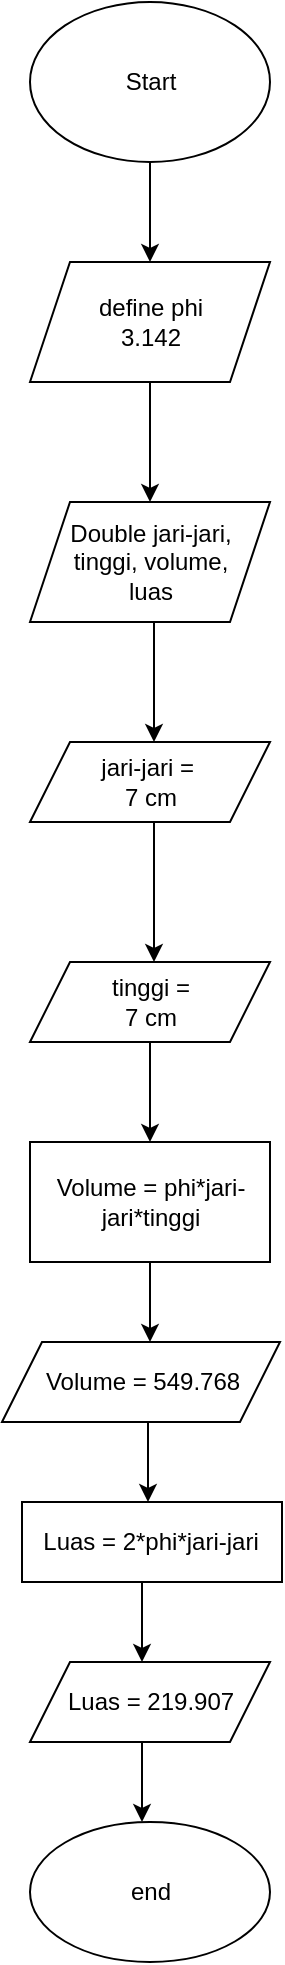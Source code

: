 <mxfile version="20.3.3" type="google"><diagram id="zlgTydqihi1jLerc9tms" name="Halaman-1"><mxGraphModel grid="1" page="1" gridSize="10" guides="1" tooltips="1" connect="1" arrows="1" fold="1" pageScale="1" pageWidth="827" pageHeight="1169" math="0" shadow="0"><root><mxCell id="0"/><mxCell id="1" parent="0"/><mxCell id="t0zCFXykJhL5hommpPvD-1" value="" style="ellipse;whiteSpace=wrap;html=1;" vertex="1" parent="1"><mxGeometry x="354" y="50" width="120" height="80" as="geometry"/></mxCell><mxCell id="t0zCFXykJhL5hommpPvD-2" value="Start" style="text;html=1;resizable=0;autosize=1;align=center;verticalAlign=middle;points=[];fillColor=none;strokeColor=none;rounded=0;" vertex="1" parent="1"><mxGeometry x="389" y="75" width="50" height="30" as="geometry"/></mxCell><mxCell id="t0zCFXykJhL5hommpPvD-3" value="" style="endArrow=classic;html=1;rounded=0;" edge="1" parent="1"><mxGeometry width="50" height="50" relative="1" as="geometry"><mxPoint x="414" y="130" as="sourcePoint"/><mxPoint x="414" y="180" as="targetPoint"/><Array as="points"><mxPoint x="414" y="130"/></Array></mxGeometry></mxCell><mxCell id="t0zCFXykJhL5hommpPvD-4" value="" style="shape=parallelogram;perimeter=parallelogramPerimeter;whiteSpace=wrap;html=1;fixedSize=1;" vertex="1" parent="1"><mxGeometry x="354" y="180" width="120" height="60" as="geometry"/></mxCell><mxCell id="t0zCFXykJhL5hommpPvD-5" value="define phi&lt;br&gt;3.142" style="text;html=1;resizable=0;autosize=1;align=center;verticalAlign=middle;points=[];fillColor=none;strokeColor=none;rounded=0;" vertex="1" parent="1"><mxGeometry x="369" y="190" width="90" height="40" as="geometry"/></mxCell><mxCell id="t0zCFXykJhL5hommpPvD-6" value="" style="endArrow=classic;html=1;rounded=0;" edge="1" parent="1"><mxGeometry width="50" height="50" relative="1" as="geometry"><mxPoint x="414" y="240" as="sourcePoint"/><mxPoint x="414" y="300" as="targetPoint"/><Array as="points"><mxPoint x="414" y="240"/></Array></mxGeometry></mxCell><mxCell id="t0zCFXykJhL5hommpPvD-7" value="" style="shape=parallelogram;perimeter=parallelogramPerimeter;whiteSpace=wrap;html=1;fixedSize=1;" vertex="1" parent="1"><mxGeometry x="354" y="300" width="120" height="60" as="geometry"/></mxCell><mxCell id="t0zCFXykJhL5hommpPvD-8" value="Double jari-jari,&lt;br&gt;tinggi, volume,&lt;br&gt;luas" style="text;html=1;resizable=0;autosize=1;align=center;verticalAlign=middle;points=[];fillColor=none;strokeColor=none;rounded=0;" vertex="1" parent="1"><mxGeometry x="364" y="300" width="100" height="60" as="geometry"/></mxCell><mxCell id="t0zCFXykJhL5hommpPvD-9" value="" style="endArrow=classic;html=1;rounded=0;exitX=0.52;exitY=1;exitDx=0;exitDy=0;exitPerimeter=0;" edge="1" parent="1" source="t0zCFXykJhL5hommpPvD-8"><mxGeometry width="50" height="50" relative="1" as="geometry"><mxPoint x="390" y="380" as="sourcePoint"/><mxPoint x="416" y="420" as="targetPoint"/><Array as="points"><mxPoint x="416" y="380"/><mxPoint x="416" y="400"/></Array></mxGeometry></mxCell><mxCell id="t0zCFXykJhL5hommpPvD-10" value="" style="shape=parallelogram;perimeter=parallelogramPerimeter;whiteSpace=wrap;html=1;fixedSize=1;" vertex="1" parent="1"><mxGeometry x="354" y="420" width="120" height="40" as="geometry"/></mxCell><mxCell id="t0zCFXykJhL5hommpPvD-11" value="jari-jari =&amp;nbsp;&lt;br&gt;7 cm" style="text;html=1;resizable=0;autosize=1;align=center;verticalAlign=middle;points=[];fillColor=none;strokeColor=none;rounded=0;" vertex="1" parent="1"><mxGeometry x="379" y="420" width="70" height="40" as="geometry"/></mxCell><mxCell id="t0zCFXykJhL5hommpPvD-12" value="" style="endArrow=classic;html=1;rounded=0;" edge="1" parent="1"><mxGeometry width="50" height="50" relative="1" as="geometry"><mxPoint x="416" y="460" as="sourcePoint"/><mxPoint x="416" y="530" as="targetPoint"/><Array as="points"><mxPoint x="416" y="490"/></Array></mxGeometry></mxCell><mxCell id="t0zCFXykJhL5hommpPvD-13" value="" style="shape=parallelogram;perimeter=parallelogramPerimeter;whiteSpace=wrap;html=1;fixedSize=1;" vertex="1" parent="1"><mxGeometry x="354" y="530" width="120" height="40" as="geometry"/></mxCell><mxCell id="t0zCFXykJhL5hommpPvD-14" value="tinggi =&lt;br&gt;7 cm" style="text;html=1;resizable=0;autosize=1;align=center;verticalAlign=middle;points=[];fillColor=none;strokeColor=none;rounded=0;" vertex="1" parent="1"><mxGeometry x="384" y="530" width="60" height="40" as="geometry"/></mxCell><mxCell id="t0zCFXykJhL5hommpPvD-15" value="" style="endArrow=classic;html=1;rounded=0;" edge="1" parent="1" source="t0zCFXykJhL5hommpPvD-14"><mxGeometry width="50" height="50" relative="1" as="geometry"><mxPoint x="380" y="610" as="sourcePoint"/><mxPoint x="414" y="620" as="targetPoint"/></mxGeometry></mxCell><mxCell id="t0zCFXykJhL5hommpPvD-16" value="" style="rounded=0;whiteSpace=wrap;html=1;" vertex="1" parent="1"><mxGeometry x="354" y="620" width="120" height="60" as="geometry"/></mxCell><mxCell id="t0zCFXykJhL5hommpPvD-17" value="Volume = phi*jari-&lt;br&gt;jari*tinggi" style="text;html=1;resizable=0;autosize=1;align=center;verticalAlign=middle;points=[];fillColor=none;strokeColor=none;rounded=0;" vertex="1" parent="1"><mxGeometry x="354" y="630" width="120" height="40" as="geometry"/></mxCell><mxCell id="t0zCFXykJhL5hommpPvD-18" value="" style="endArrow=classic;html=1;rounded=0;exitX=0.5;exitY=1;exitDx=0;exitDy=0;" edge="1" parent="1" source="t0zCFXykJhL5hommpPvD-16"><mxGeometry width="50" height="50" relative="1" as="geometry"><mxPoint x="380" y="600" as="sourcePoint"/><mxPoint x="414" y="720" as="targetPoint"/></mxGeometry></mxCell><mxCell id="t0zCFXykJhL5hommpPvD-19" value="" style="shape=parallelogram;perimeter=parallelogramPerimeter;whiteSpace=wrap;html=1;fixedSize=1;" vertex="1" parent="1"><mxGeometry x="340" y="720" width="139" height="40" as="geometry"/></mxCell><mxCell id="t0zCFXykJhL5hommpPvD-20" value="Volume = 549.768" style="text;html=1;resizable=0;autosize=1;align=center;verticalAlign=middle;points=[];fillColor=none;strokeColor=none;rounded=0;" vertex="1" parent="1"><mxGeometry x="350" y="725" width="120" height="30" as="geometry"/></mxCell><mxCell id="t0zCFXykJhL5hommpPvD-21" value="" style="endArrow=classic;html=1;rounded=0;" edge="1" parent="1"><mxGeometry width="50" height="50" relative="1" as="geometry"><mxPoint x="413" y="760" as="sourcePoint"/><mxPoint x="413" y="800" as="targetPoint"/><Array as="points"><mxPoint x="413" y="780"/></Array></mxGeometry></mxCell><mxCell id="t0zCFXykJhL5hommpPvD-22" value="" style="rounded=0;whiteSpace=wrap;html=1;" vertex="1" parent="1"><mxGeometry x="350" y="800" width="130" height="40" as="geometry"/></mxCell><mxCell id="t0zCFXykJhL5hommpPvD-23" value="Luas = 2*phi*jari-jari" style="text;html=1;resizable=0;autosize=1;align=center;verticalAlign=middle;points=[];fillColor=none;strokeColor=none;rounded=0;" vertex="1" parent="1"><mxGeometry x="349" y="805" width="130" height="30" as="geometry"/></mxCell><mxCell id="t0zCFXykJhL5hommpPvD-25" value="" style="endArrow=classic;html=1;rounded=0;" edge="1" parent="1"><mxGeometry width="50" height="50" relative="1" as="geometry"><mxPoint x="410" y="840" as="sourcePoint"/><mxPoint x="410" y="880" as="targetPoint"/><Array as="points"><mxPoint x="410" y="860"/></Array></mxGeometry></mxCell><mxCell id="t0zCFXykJhL5hommpPvD-26" value="" style="shape=parallelogram;perimeter=parallelogramPerimeter;whiteSpace=wrap;html=1;fixedSize=1;" vertex="1" parent="1"><mxGeometry x="354" y="880" width="120" height="40" as="geometry"/></mxCell><mxCell id="t0zCFXykJhL5hommpPvD-27" value="Luas = 219.907" style="text;html=1;resizable=0;autosize=1;align=center;verticalAlign=middle;points=[];fillColor=none;strokeColor=none;rounded=0;" vertex="1" parent="1"><mxGeometry x="359" y="885" width="110" height="30" as="geometry"/></mxCell><mxCell id="t0zCFXykJhL5hommpPvD-28" value="" style="endArrow=classic;html=1;rounded=0;" edge="1" parent="1"><mxGeometry width="50" height="50" relative="1" as="geometry"><mxPoint x="410" y="920" as="sourcePoint"/><mxPoint x="410" y="960" as="targetPoint"/><Array as="points"><mxPoint x="410" y="940"/></Array></mxGeometry></mxCell><mxCell id="t0zCFXykJhL5hommpPvD-29" value="" style="ellipse;whiteSpace=wrap;html=1;" vertex="1" parent="1"><mxGeometry x="354" y="960" width="120" height="70" as="geometry"/></mxCell><mxCell id="t0zCFXykJhL5hommpPvD-30" value="end" style="text;html=1;resizable=0;autosize=1;align=center;verticalAlign=middle;points=[];fillColor=none;strokeColor=none;rounded=0;" vertex="1" parent="1"><mxGeometry x="394" y="980" width="40" height="30" as="geometry"/></mxCell></root></mxGraphModel></diagram></mxfile>